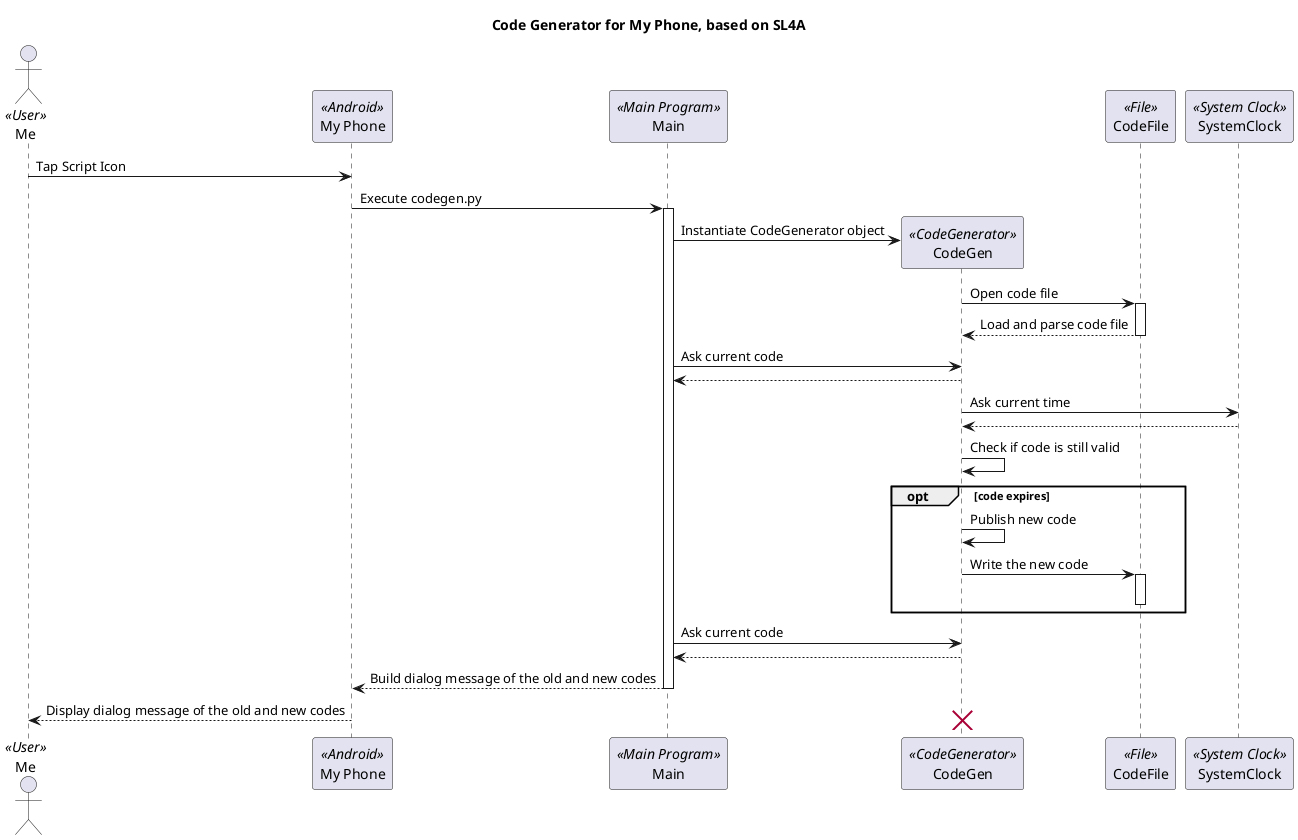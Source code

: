 @startuml{sequence-codegen.png}
title Code Generator for My Phone, based on SL4A

actor Me as me << User >>
participant "My Phone" as myPhone << Android >>
participant Main as main << Main Program >>
participant CodeGen as codeGen << CodeGenerator >>
participant CodeFile as codeFile << File >>
participant SystemClock as clock << System Clock >>

me -> myPhone: Tap Script Icon
myPhone -> main: Execute codegen.py
activate main

create codeGen
main -> codeGen: Instantiate CodeGenerator object
codeGen -> codeFile: Open code file
activate codeFile
codeGen <-- codeFile: Load and parse code file
deactivate codeFile
main -> codeGen : Ask current code
main <-- codeGen

codeGen -> clock : Ask current time
codeGen <-- clock

codeGen -> codeGen : Check if code is still valid
opt code expires
  codeGen -> codeGen : Publish new code
  codeGen -> codeFile : Write the new code
  activate codeFile
  deactivate codeFile
end

main -> codeGen : Ask current code
main <-- codeGen

myPhone <-- main : Build dialog message of the old and new codes
deactivate main
me <-- myPhone : Display dialog message of the old and new codes
destroy codeGen

@enduml
